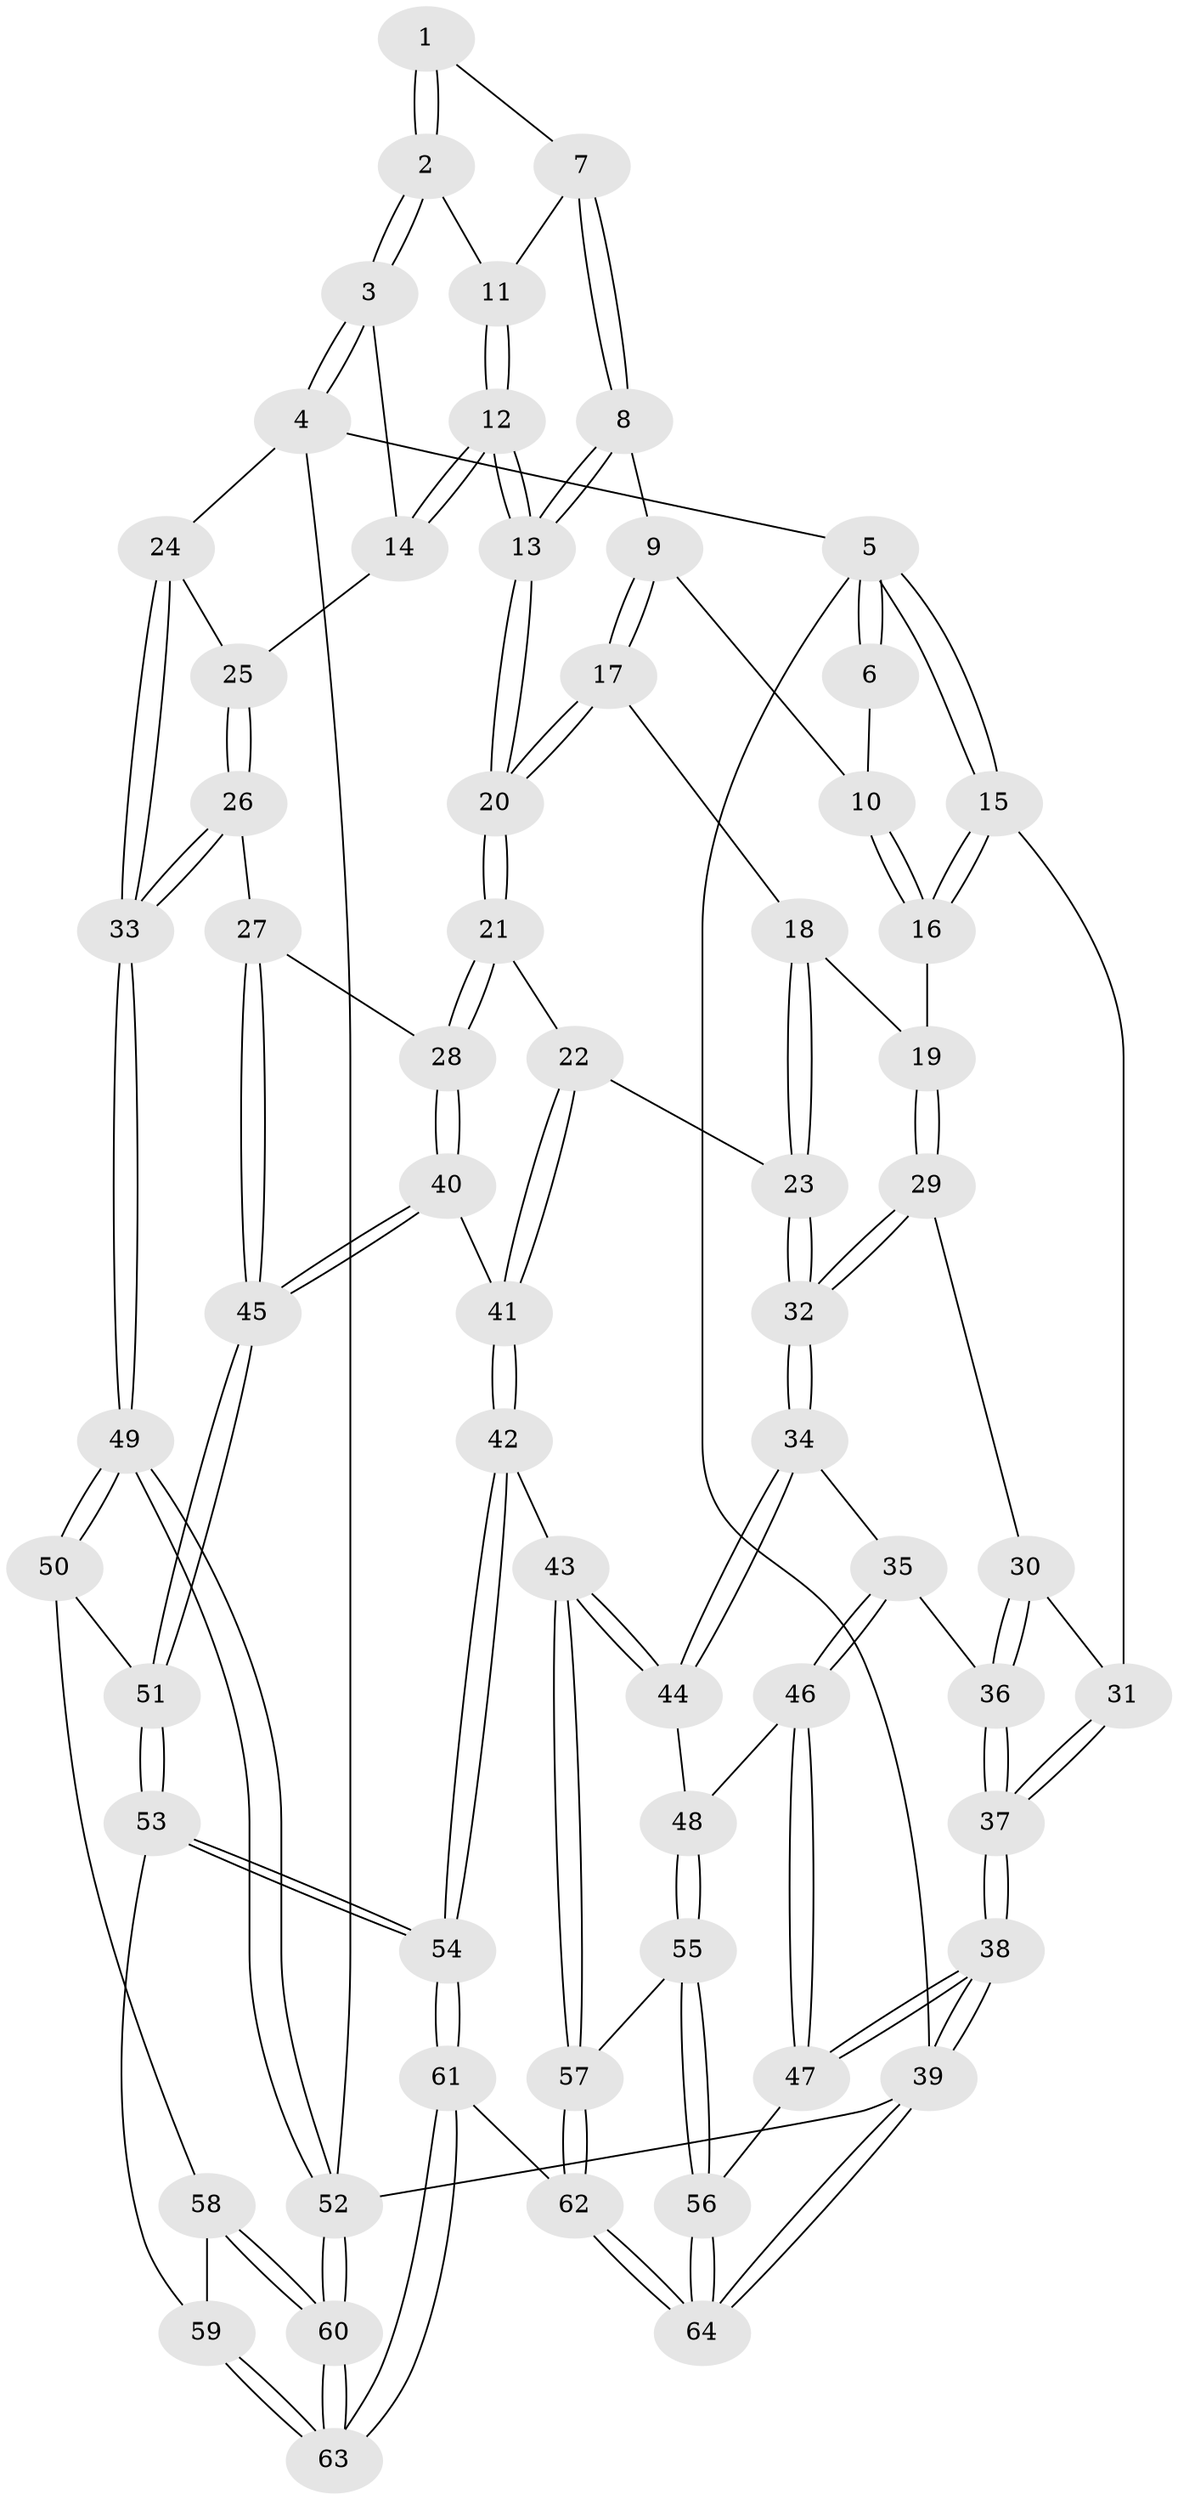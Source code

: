 // coarse degree distribution, {3: 0.1, 4: 0.55, 7: 0.025, 5: 0.175, 6: 0.15}
// Generated by graph-tools (version 1.1) at 2025/42/03/06/25 10:42:29]
// undirected, 64 vertices, 157 edges
graph export_dot {
graph [start="1"]
  node [color=gray90,style=filled];
  1 [pos="+0.6180034261173097+0"];
  2 [pos="+1+0"];
  3 [pos="+1+0"];
  4 [pos="+1+0"];
  5 [pos="+0+0"];
  6 [pos="+0.36338859569498927+0"];
  7 [pos="+0.6191330689424016+0.0005632042590709632"];
  8 [pos="+0.6039583035917108+0.054619050240901926"];
  9 [pos="+0.40365472624435095+0.16761360701921865"];
  10 [pos="+0.3292882564561151+0.09789433072648202"];
  11 [pos="+0.790394820274579+0.12055911433431069"];
  12 [pos="+0.8074426924697591+0.24677032941502625"];
  13 [pos="+0.6686257092820393+0.32750557510795414"];
  14 [pos="+0.8153266159210941+0.24647976788556786"];
  15 [pos="+0+0.1155410489759425"];
  16 [pos="+0.11645220747962132+0.18792902109077178"];
  17 [pos="+0.41405319347045344+0.20570042000065678"];
  18 [pos="+0.3832390812149785+0.25424708019426595"];
  19 [pos="+0.2454363669945452+0.3421529046061566"];
  20 [pos="+0.6523691751759335+0.35383768386154374"];
  21 [pos="+0.6480625445291892+0.3879072684369141"];
  22 [pos="+0.6172303244332747+0.4110318137348763"];
  23 [pos="+0.43211518299452195+0.4956362502090899"];
  24 [pos="+1+0.16601281053351702"];
  25 [pos="+0.8737575187404479+0.25601677594650335"];
  26 [pos="+0.9772297248386189+0.5570084257744644"];
  27 [pos="+0.8825593730146665+0.5525039762064516"];
  28 [pos="+0.7718508260550465+0.5074658103605589"];
  29 [pos="+0.25365079807831586+0.4004050431175189"];
  30 [pos="+0.15046818318272753+0.47712767390930966"];
  31 [pos="+0+0.27486191616799976"];
  32 [pos="+0.4185197336574827+0.506029923075524"];
  33 [pos="+1+0.5997290949176105"];
  34 [pos="+0.3983240376622326+0.5867289407497807"];
  35 [pos="+0.14014415933162877+0.6183665839230892"];
  36 [pos="+0.13889805921956777+0.6173068091887397"];
  37 [pos="+0+0.63573911909602"];
  38 [pos="+0+0.8825575681668327"];
  39 [pos="+0+1"];
  40 [pos="+0.6758374130269859+0.6820314855020337"];
  41 [pos="+0.5999746802546947+0.704662505121152"];
  42 [pos="+0.5399909697498786+0.7549570572183563"];
  43 [pos="+0.4699653297053312+0.7268147638456216"];
  44 [pos="+0.4215439401803554+0.6723061389211035"];
  45 [pos="+0.7737515693061516+0.7449984662224381"];
  46 [pos="+0.16553418879938994+0.7158736069845"];
  47 [pos="+0.07495989475665481+0.8297370424707121"];
  48 [pos="+0.24905006917850478+0.7756786732167826"];
  49 [pos="+1+0.7171964293048727"];
  50 [pos="+0.8738699700738435+0.7996346201770296"];
  51 [pos="+0.7793343385378665+0.7696508514139324"];
  52 [pos="+1+1"];
  53 [pos="+0.7265571656419028+0.8378791690528365"];
  54 [pos="+0.6016821339967764+0.8770720497207061"];
  55 [pos="+0.25747787469882155+0.871457429184778"];
  56 [pos="+0.20369098288789558+0.9258275565361663"];
  57 [pos="+0.3636582295218219+0.8895306287835758"];
  58 [pos="+0.8585676336417943+0.8476688418965617"];
  59 [pos="+0.800420226325465+0.9072169593643887"];
  60 [pos="+1+1"];
  61 [pos="+0.5605709906536945+1"];
  62 [pos="+0.5215591746177796+1"];
  63 [pos="+0.8968046668456915+1"];
  64 [pos="+0.13079897467481+1"];
  1 -- 2;
  1 -- 2;
  1 -- 7;
  2 -- 3;
  2 -- 3;
  2 -- 11;
  3 -- 4;
  3 -- 4;
  3 -- 14;
  4 -- 5;
  4 -- 24;
  4 -- 52;
  5 -- 6;
  5 -- 6;
  5 -- 15;
  5 -- 15;
  5 -- 39;
  6 -- 10;
  7 -- 8;
  7 -- 8;
  7 -- 11;
  8 -- 9;
  8 -- 13;
  8 -- 13;
  9 -- 10;
  9 -- 17;
  9 -- 17;
  10 -- 16;
  10 -- 16;
  11 -- 12;
  11 -- 12;
  12 -- 13;
  12 -- 13;
  12 -- 14;
  12 -- 14;
  13 -- 20;
  13 -- 20;
  14 -- 25;
  15 -- 16;
  15 -- 16;
  15 -- 31;
  16 -- 19;
  17 -- 18;
  17 -- 20;
  17 -- 20;
  18 -- 19;
  18 -- 23;
  18 -- 23;
  19 -- 29;
  19 -- 29;
  20 -- 21;
  20 -- 21;
  21 -- 22;
  21 -- 28;
  21 -- 28;
  22 -- 23;
  22 -- 41;
  22 -- 41;
  23 -- 32;
  23 -- 32;
  24 -- 25;
  24 -- 33;
  24 -- 33;
  25 -- 26;
  25 -- 26;
  26 -- 27;
  26 -- 33;
  26 -- 33;
  27 -- 28;
  27 -- 45;
  27 -- 45;
  28 -- 40;
  28 -- 40;
  29 -- 30;
  29 -- 32;
  29 -- 32;
  30 -- 31;
  30 -- 36;
  30 -- 36;
  31 -- 37;
  31 -- 37;
  32 -- 34;
  32 -- 34;
  33 -- 49;
  33 -- 49;
  34 -- 35;
  34 -- 44;
  34 -- 44;
  35 -- 36;
  35 -- 46;
  35 -- 46;
  36 -- 37;
  36 -- 37;
  37 -- 38;
  37 -- 38;
  38 -- 39;
  38 -- 39;
  38 -- 47;
  38 -- 47;
  39 -- 64;
  39 -- 64;
  39 -- 52;
  40 -- 41;
  40 -- 45;
  40 -- 45;
  41 -- 42;
  41 -- 42;
  42 -- 43;
  42 -- 54;
  42 -- 54;
  43 -- 44;
  43 -- 44;
  43 -- 57;
  43 -- 57;
  44 -- 48;
  45 -- 51;
  45 -- 51;
  46 -- 47;
  46 -- 47;
  46 -- 48;
  47 -- 56;
  48 -- 55;
  48 -- 55;
  49 -- 50;
  49 -- 50;
  49 -- 52;
  49 -- 52;
  50 -- 51;
  50 -- 58;
  51 -- 53;
  51 -- 53;
  52 -- 60;
  52 -- 60;
  53 -- 54;
  53 -- 54;
  53 -- 59;
  54 -- 61;
  54 -- 61;
  55 -- 56;
  55 -- 56;
  55 -- 57;
  56 -- 64;
  56 -- 64;
  57 -- 62;
  57 -- 62;
  58 -- 59;
  58 -- 60;
  58 -- 60;
  59 -- 63;
  59 -- 63;
  60 -- 63;
  60 -- 63;
  61 -- 62;
  61 -- 63;
  61 -- 63;
  62 -- 64;
  62 -- 64;
}
